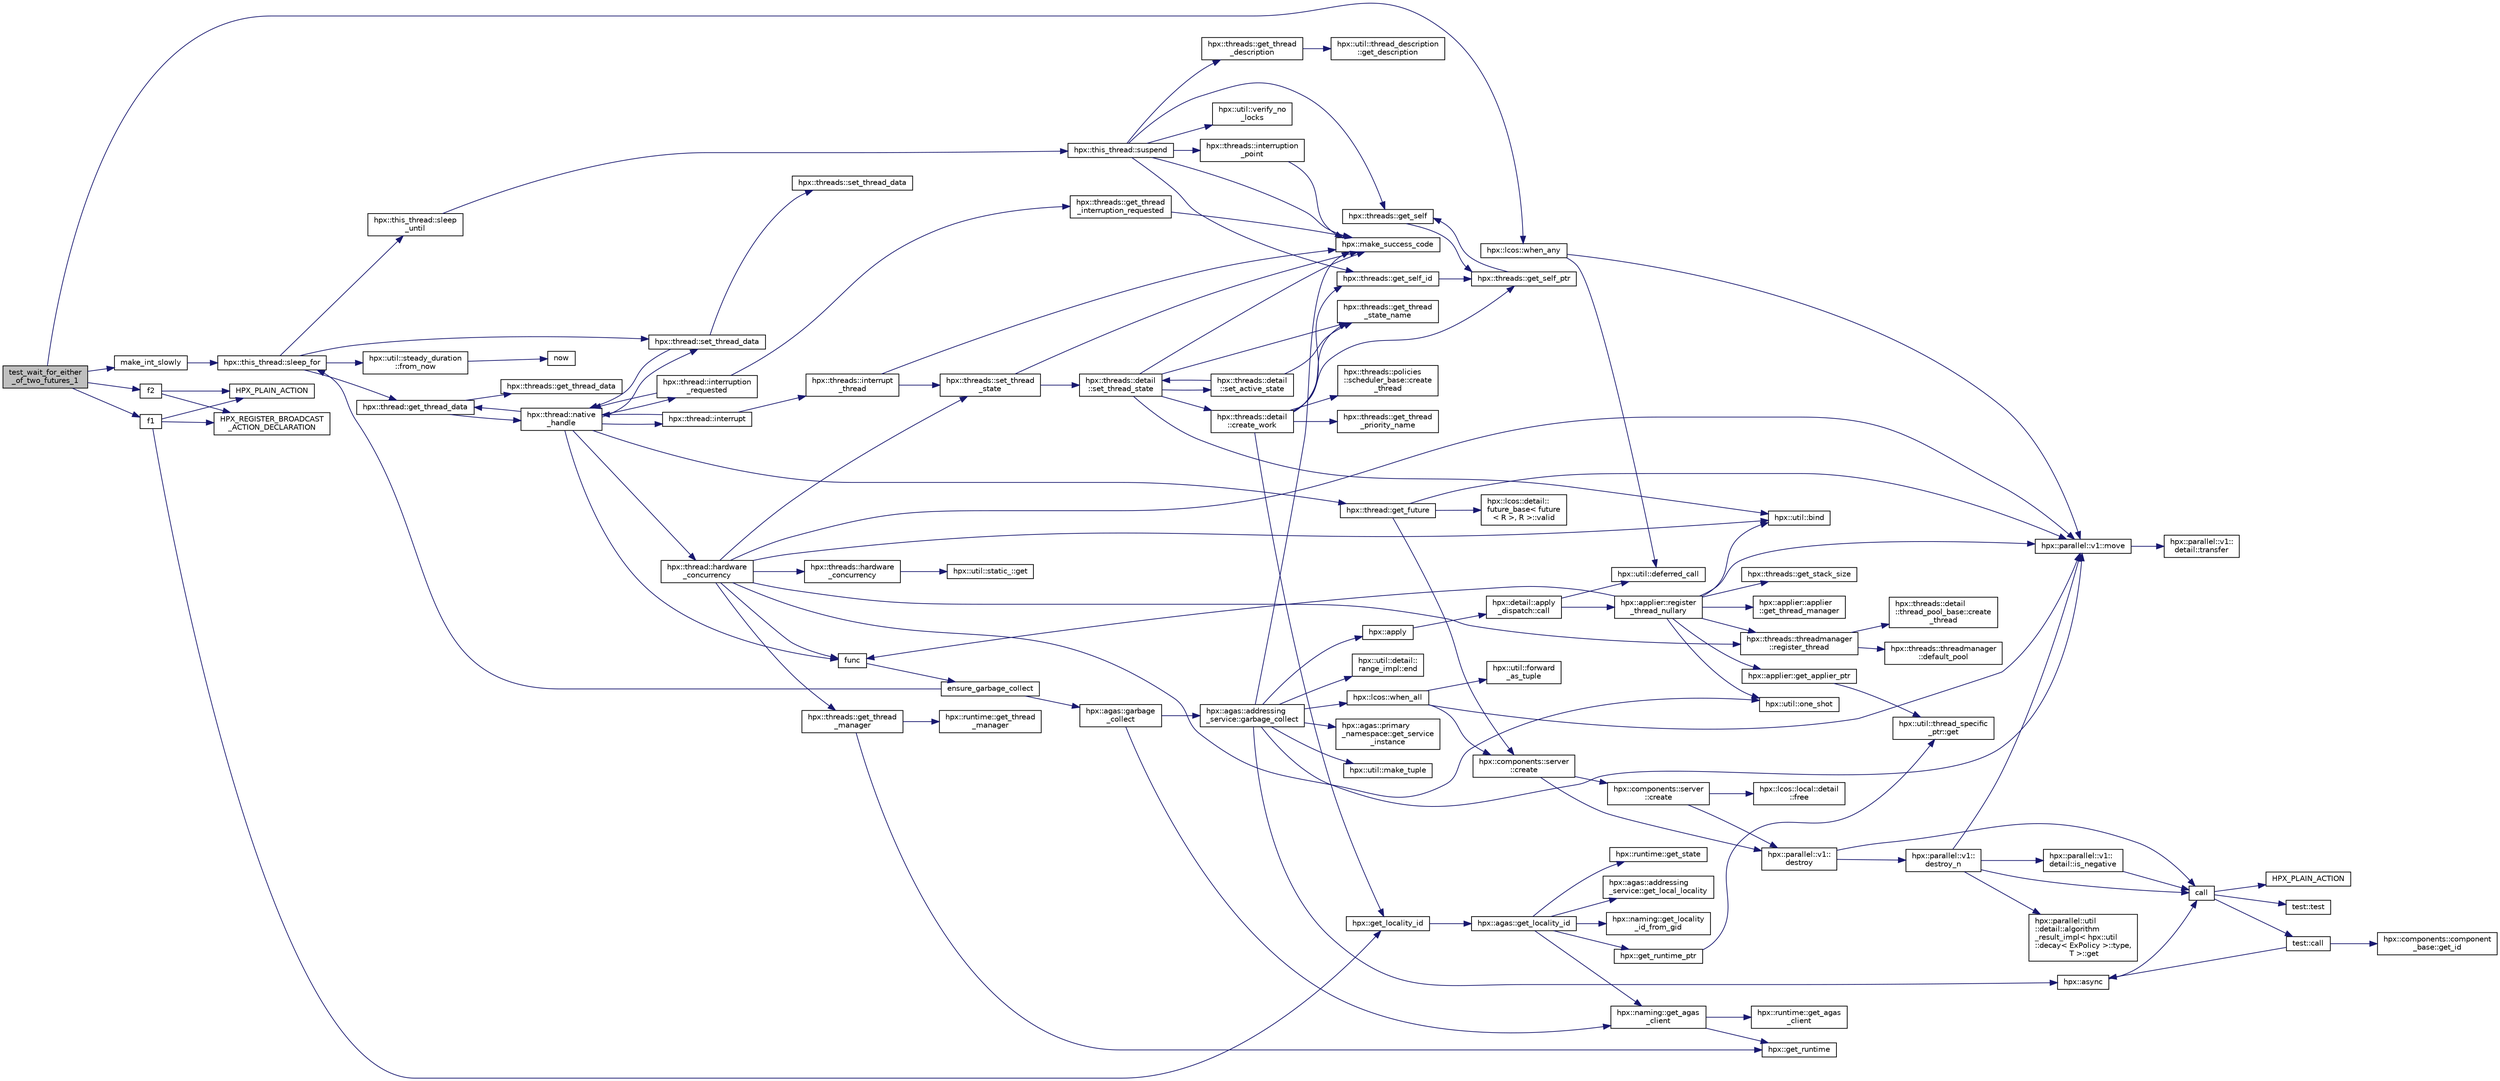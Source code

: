 digraph "test_wait_for_either_of_two_futures_1"
{
  edge [fontname="Helvetica",fontsize="10",labelfontname="Helvetica",labelfontsize="10"];
  node [fontname="Helvetica",fontsize="10",shape=record];
  rankdir="LR";
  Node2308 [label="test_wait_for_either\l_of_two_futures_1",height=0.2,width=0.4,color="black", fillcolor="grey75", style="filled", fontcolor="black"];
  Node2308 -> Node2309 [color="midnightblue",fontsize="10",style="solid",fontname="Helvetica"];
  Node2309 [label="make_int_slowly",height=0.2,width=0.4,color="black", fillcolor="white", style="filled",URL="$d3/d69/shared__future_8cpp.html#a705c7614d231fc70ec236f627c8287f1"];
  Node2309 -> Node2310 [color="midnightblue",fontsize="10",style="solid",fontname="Helvetica"];
  Node2310 [label="hpx::this_thread::sleep_for",height=0.2,width=0.4,color="black", fillcolor="white", style="filled",URL="$d9/d52/namespacehpx_1_1this__thread.html#afc042a5a5fa52eef2d1d177a343435cf"];
  Node2310 -> Node2311 [color="midnightblue",fontsize="10",style="solid",fontname="Helvetica"];
  Node2311 [label="hpx::this_thread::sleep\l_until",height=0.2,width=0.4,color="black", fillcolor="white", style="filled",URL="$d9/d52/namespacehpx_1_1this__thread.html#ae12a853980115b23ff0ab8ca06622658"];
  Node2311 -> Node2312 [color="midnightblue",fontsize="10",style="solid",fontname="Helvetica"];
  Node2312 [label="hpx::this_thread::suspend",height=0.2,width=0.4,color="black", fillcolor="white", style="filled",URL="$d9/d52/namespacehpx_1_1this__thread.html#aca220026fb3014c0881d129fe31c0073"];
  Node2312 -> Node2313 [color="midnightblue",fontsize="10",style="solid",fontname="Helvetica"];
  Node2313 [label="hpx::threads::get_self",height=0.2,width=0.4,color="black", fillcolor="white", style="filled",URL="$d7/d28/namespacehpx_1_1threads.html#a07daf4d6d29233f20d66d41ab7b5b8e8"];
  Node2313 -> Node2314 [color="midnightblue",fontsize="10",style="solid",fontname="Helvetica"];
  Node2314 [label="hpx::threads::get_self_ptr",height=0.2,width=0.4,color="black", fillcolor="white", style="filled",URL="$d7/d28/namespacehpx_1_1threads.html#a22877ae347ad884cde3a51397dad6c53"];
  Node2314 -> Node2313 [color="midnightblue",fontsize="10",style="solid",fontname="Helvetica"];
  Node2312 -> Node2315 [color="midnightblue",fontsize="10",style="solid",fontname="Helvetica"];
  Node2315 [label="hpx::threads::get_self_id",height=0.2,width=0.4,color="black", fillcolor="white", style="filled",URL="$d7/d28/namespacehpx_1_1threads.html#afafe0f900b9fac3d4ed3c747625c1cfe"];
  Node2315 -> Node2314 [color="midnightblue",fontsize="10",style="solid",fontname="Helvetica"];
  Node2312 -> Node2316 [color="midnightblue",fontsize="10",style="solid",fontname="Helvetica"];
  Node2316 [label="hpx::threads::interruption\l_point",height=0.2,width=0.4,color="black", fillcolor="white", style="filled",URL="$d7/d28/namespacehpx_1_1threads.html#ada6ec56a12b050707311d8c628089059"];
  Node2316 -> Node2317 [color="midnightblue",fontsize="10",style="solid",fontname="Helvetica"];
  Node2317 [label="hpx::make_success_code",height=0.2,width=0.4,color="black", fillcolor="white", style="filled",URL="$d8/d83/namespacehpx.html#a0e8512a8f49e2a6c8185061181419d8f",tooltip="Returns error_code(hpx::success, \"success\", mode). "];
  Node2312 -> Node2318 [color="midnightblue",fontsize="10",style="solid",fontname="Helvetica"];
  Node2318 [label="hpx::util::verify_no\l_locks",height=0.2,width=0.4,color="black", fillcolor="white", style="filled",URL="$df/dad/namespacehpx_1_1util.html#ae0e1837ee6f09b79b26c2e788d2e9fc9"];
  Node2312 -> Node2319 [color="midnightblue",fontsize="10",style="solid",fontname="Helvetica"];
  Node2319 [label="hpx::threads::get_thread\l_description",height=0.2,width=0.4,color="black", fillcolor="white", style="filled",URL="$d7/d28/namespacehpx_1_1threads.html#a42fc18a7a680f4e8bc633a4b4c956701"];
  Node2319 -> Node2320 [color="midnightblue",fontsize="10",style="solid",fontname="Helvetica"];
  Node2320 [label="hpx::util::thread_description\l::get_description",height=0.2,width=0.4,color="black", fillcolor="white", style="filled",URL="$df/d9e/structhpx_1_1util_1_1thread__description.html#a8c834e14eca6eb228188022577f9f952"];
  Node2312 -> Node2317 [color="midnightblue",fontsize="10",style="solid",fontname="Helvetica"];
  Node2310 -> Node2321 [color="midnightblue",fontsize="10",style="solid",fontname="Helvetica"];
  Node2321 [label="hpx::util::steady_duration\l::from_now",height=0.2,width=0.4,color="black", fillcolor="white", style="filled",URL="$d9/d4f/classhpx_1_1util_1_1steady__duration.html#a0132206d767cd0f7395507b40111a153"];
  Node2321 -> Node2322 [color="midnightblue",fontsize="10",style="solid",fontname="Helvetica"];
  Node2322 [label="now",height=0.2,width=0.4,color="black", fillcolor="white", style="filled",URL="$de/db3/1d__stencil__1__omp_8cpp.html#a89e9667753dccfac455bd37a7a3a7b16"];
  Node2310 -> Node2323 [color="midnightblue",fontsize="10",style="solid",fontname="Helvetica"];
  Node2323 [label="hpx::thread::get_thread_data",height=0.2,width=0.4,color="black", fillcolor="white", style="filled",URL="$de/d9b/classhpx_1_1thread.html#a4535ef82cec3b953d2c941d20e3e3904"];
  Node2323 -> Node2324 [color="midnightblue",fontsize="10",style="solid",fontname="Helvetica"];
  Node2324 [label="hpx::threads::get_thread_data",height=0.2,width=0.4,color="black", fillcolor="white", style="filled",URL="$d7/d28/namespacehpx_1_1threads.html#a8737931ff6303807225f735b2b384ae4"];
  Node2323 -> Node2325 [color="midnightblue",fontsize="10",style="solid",fontname="Helvetica"];
  Node2325 [label="hpx::thread::native\l_handle",height=0.2,width=0.4,color="black", fillcolor="white", style="filled",URL="$de/d9b/classhpx_1_1thread.html#acf48190d264ab64c1c4ec99d0b421b5a"];
  Node2325 -> Node2326 [color="midnightblue",fontsize="10",style="solid",fontname="Helvetica"];
  Node2326 [label="hpx::thread::hardware\l_concurrency",height=0.2,width=0.4,color="black", fillcolor="white", style="filled",URL="$de/d9b/classhpx_1_1thread.html#a8e4fff210e02485ba493bc3a2a956c03"];
  Node2326 -> Node2327 [color="midnightblue",fontsize="10",style="solid",fontname="Helvetica"];
  Node2327 [label="hpx::threads::hardware\l_concurrency",height=0.2,width=0.4,color="black", fillcolor="white", style="filled",URL="$d7/d28/namespacehpx_1_1threads.html#aa8752a235478d2ad7b5ac467b63ab527"];
  Node2327 -> Node2328 [color="midnightblue",fontsize="10",style="solid",fontname="Helvetica"];
  Node2328 [label="hpx::util::static_::get",height=0.2,width=0.4,color="black", fillcolor="white", style="filled",URL="$d3/dbb/structhpx_1_1util_1_1static__.html#a2967c633948a3bf17a3b5405ef5a8318"];
  Node2326 -> Node2329 [color="midnightblue",fontsize="10",style="solid",fontname="Helvetica"];
  Node2329 [label="func",height=0.2,width=0.4,color="black", fillcolor="white", style="filled",URL="$d8/dfd/id__type__ref__counting__1032_8cpp.html#ab811b86ea5107ffb3351fcaa29d2c652"];
  Node2329 -> Node2330 [color="midnightblue",fontsize="10",style="solid",fontname="Helvetica"];
  Node2330 [label="ensure_garbage_collect",height=0.2,width=0.4,color="black", fillcolor="white", style="filled",URL="$d8/dfd/id__type__ref__counting__1032_8cpp.html#a5264b94bf7c262ac0e521fb290d476d5"];
  Node2330 -> Node2310 [color="midnightblue",fontsize="10",style="solid",fontname="Helvetica"];
  Node2330 -> Node2331 [color="midnightblue",fontsize="10",style="solid",fontname="Helvetica"];
  Node2331 [label="hpx::agas::garbage\l_collect",height=0.2,width=0.4,color="black", fillcolor="white", style="filled",URL="$dc/d54/namespacehpx_1_1agas.html#a951337adc4f9bd6df00a50737468e911"];
  Node2331 -> Node2332 [color="midnightblue",fontsize="10",style="solid",fontname="Helvetica"];
  Node2332 [label="hpx::naming::get_agas\l_client",height=0.2,width=0.4,color="black", fillcolor="white", style="filled",URL="$d4/dc9/namespacehpx_1_1naming.html#a0408fffd5d34b620712a801b0ae3b032"];
  Node2332 -> Node2333 [color="midnightblue",fontsize="10",style="solid",fontname="Helvetica"];
  Node2333 [label="hpx::get_runtime",height=0.2,width=0.4,color="black", fillcolor="white", style="filled",URL="$d8/d83/namespacehpx.html#aef902cc6c7dd3b9fbadf34d1e850a070"];
  Node2332 -> Node2334 [color="midnightblue",fontsize="10",style="solid",fontname="Helvetica"];
  Node2334 [label="hpx::runtime::get_agas\l_client",height=0.2,width=0.4,color="black", fillcolor="white", style="filled",URL="$d0/d7b/classhpx_1_1runtime.html#aeb5dddd30d6b9861669af8ad44d1a96a"];
  Node2331 -> Node2335 [color="midnightblue",fontsize="10",style="solid",fontname="Helvetica"];
  Node2335 [label="hpx::agas::addressing\l_service::garbage_collect",height=0.2,width=0.4,color="black", fillcolor="white", style="filled",URL="$db/d58/structhpx_1_1agas_1_1addressing__service.html#a87dcae0eacf6e62d5103ebf516d86f63"];
  Node2335 -> Node2317 [color="midnightblue",fontsize="10",style="solid",fontname="Helvetica"];
  Node2335 -> Node2336 [color="midnightblue",fontsize="10",style="solid",fontname="Helvetica"];
  Node2336 [label="hpx::agas::primary\l_namespace::get_service\l_instance",height=0.2,width=0.4,color="black", fillcolor="white", style="filled",URL="$d1/d43/structhpx_1_1agas_1_1primary__namespace.html#a7630ff0f30ff8c23b13b4672c5350e2e"];
  Node2335 -> Node2337 [color="midnightblue",fontsize="10",style="solid",fontname="Helvetica"];
  Node2337 [label="hpx::util::make_tuple",height=0.2,width=0.4,color="black", fillcolor="white", style="filled",URL="$df/dad/namespacehpx_1_1util.html#a06fa74211a987d208e013f400a9f5328"];
  Node2335 -> Node2338 [color="midnightblue",fontsize="10",style="solid",fontname="Helvetica"];
  Node2338 [label="hpx::util::detail::\lrange_impl::end",height=0.2,width=0.4,color="black", fillcolor="white", style="filled",URL="$d4/d4a/namespacehpx_1_1util_1_1detail_1_1range__impl.html#afb2ea48b0902f52ee4d8b764807b4316"];
  Node2335 -> Node2339 [color="midnightblue",fontsize="10",style="solid",fontname="Helvetica"];
  Node2339 [label="hpx::apply",height=0.2,width=0.4,color="black", fillcolor="white", style="filled",URL="$d8/d83/namespacehpx.html#aa87762f0db0731d385f3fdfdb25d59fc"];
  Node2339 -> Node2340 [color="midnightblue",fontsize="10",style="solid",fontname="Helvetica"];
  Node2340 [label="hpx::detail::apply\l_dispatch::call",height=0.2,width=0.4,color="black", fillcolor="white", style="filled",URL="$db/de8/structhpx_1_1detail_1_1apply__dispatch.html#a0755fab16d281e74bcff0f8045be9459"];
  Node2340 -> Node2341 [color="midnightblue",fontsize="10",style="solid",fontname="Helvetica"];
  Node2341 [label="hpx::applier::register\l_thread_nullary",height=0.2,width=0.4,color="black", fillcolor="white", style="filled",URL="$d8/dcb/namespacehpx_1_1applier.html#a401cd1145927e58d74d1eb52aaccd936"];
  Node2341 -> Node2342 [color="midnightblue",fontsize="10",style="solid",fontname="Helvetica"];
  Node2342 [label="hpx::applier::get_applier_ptr",height=0.2,width=0.4,color="black", fillcolor="white", style="filled",URL="$d8/dcb/namespacehpx_1_1applier.html#a617483cf2b77ad3a0aa428ade7b35299"];
  Node2342 -> Node2343 [color="midnightblue",fontsize="10",style="solid",fontname="Helvetica"];
  Node2343 [label="hpx::util::thread_specific\l_ptr::get",height=0.2,width=0.4,color="black", fillcolor="white", style="filled",URL="$d4/d4c/structhpx_1_1util_1_1thread__specific__ptr.html#a3b27d8520710478aa41d1f74206bdba9"];
  Node2341 -> Node2329 [color="midnightblue",fontsize="10",style="solid",fontname="Helvetica"];
  Node2341 -> Node2344 [color="midnightblue",fontsize="10",style="solid",fontname="Helvetica"];
  Node2344 [label="hpx::util::bind",height=0.2,width=0.4,color="black", fillcolor="white", style="filled",URL="$df/dad/namespacehpx_1_1util.html#ad844caedf82a0173d6909d910c3e48c6"];
  Node2341 -> Node2345 [color="midnightblue",fontsize="10",style="solid",fontname="Helvetica"];
  Node2345 [label="hpx::util::one_shot",height=0.2,width=0.4,color="black", fillcolor="white", style="filled",URL="$df/dad/namespacehpx_1_1util.html#a273e61be42a72415291e0ec0a4f28c7a"];
  Node2341 -> Node2346 [color="midnightblue",fontsize="10",style="solid",fontname="Helvetica"];
  Node2346 [label="hpx::parallel::v1::move",height=0.2,width=0.4,color="black", fillcolor="white", style="filled",URL="$db/db9/namespacehpx_1_1parallel_1_1v1.html#aa7c4ede081ce786c9d1eb1adff495cfc"];
  Node2346 -> Node2347 [color="midnightblue",fontsize="10",style="solid",fontname="Helvetica"];
  Node2347 [label="hpx::parallel::v1::\ldetail::transfer",height=0.2,width=0.4,color="black", fillcolor="white", style="filled",URL="$d2/ddd/namespacehpx_1_1parallel_1_1v1_1_1detail.html#ab1b56a05e1885ca7cc7ffa1804dd2f3c"];
  Node2341 -> Node2348 [color="midnightblue",fontsize="10",style="solid",fontname="Helvetica"];
  Node2348 [label="hpx::threads::get_stack_size",height=0.2,width=0.4,color="black", fillcolor="white", style="filled",URL="$d7/d28/namespacehpx_1_1threads.html#af597241b3c2785150be206737ca04aa6",tooltip="The get_stack_size function is part of the thread related API. It. "];
  Node2341 -> Node2349 [color="midnightblue",fontsize="10",style="solid",fontname="Helvetica"];
  Node2349 [label="hpx::applier::applier\l::get_thread_manager",height=0.2,width=0.4,color="black", fillcolor="white", style="filled",URL="$da/dcb/classhpx_1_1applier_1_1applier.html#acc36d583973701e573be39da97bba866",tooltip="Access the thread-manager instance associated with this applier. "];
  Node2341 -> Node2350 [color="midnightblue",fontsize="10",style="solid",fontname="Helvetica"];
  Node2350 [label="hpx::threads::threadmanager\l::register_thread",height=0.2,width=0.4,color="black", fillcolor="white", style="filled",URL="$d5/daa/classhpx_1_1threads_1_1threadmanager.html#a7f79c7578e08a60ca45eb276ce8133d8"];
  Node2350 -> Node2351 [color="midnightblue",fontsize="10",style="solid",fontname="Helvetica"];
  Node2351 [label="hpx::threads::threadmanager\l::default_pool",height=0.2,width=0.4,color="black", fillcolor="white", style="filled",URL="$d5/daa/classhpx_1_1threads_1_1threadmanager.html#a851f067d03b5dd1c5e6a9a6a841e05df"];
  Node2350 -> Node2352 [color="midnightblue",fontsize="10",style="solid",fontname="Helvetica"];
  Node2352 [label="hpx::threads::detail\l::thread_pool_base::create\l_thread",height=0.2,width=0.4,color="black", fillcolor="white", style="filled",URL="$de/dae/classhpx_1_1threads_1_1detail_1_1thread__pool__base.html#ad35d3779eef6f4528e62a26d71b34b34"];
  Node2340 -> Node2353 [color="midnightblue",fontsize="10",style="solid",fontname="Helvetica"];
  Node2353 [label="hpx::util::deferred_call",height=0.2,width=0.4,color="black", fillcolor="white", style="filled",URL="$df/dad/namespacehpx_1_1util.html#acdded623c658a7a3436f7e76bc9d881c"];
  Node2335 -> Node2346 [color="midnightblue",fontsize="10",style="solid",fontname="Helvetica"];
  Node2335 -> Node2354 [color="midnightblue",fontsize="10",style="solid",fontname="Helvetica"];
  Node2354 [label="hpx::async",height=0.2,width=0.4,color="black", fillcolor="white", style="filled",URL="$d8/d83/namespacehpx.html#acb7d8e37b73b823956ce144f9a57eaa4"];
  Node2354 -> Node2355 [color="midnightblue",fontsize="10",style="solid",fontname="Helvetica"];
  Node2355 [label="call",height=0.2,width=0.4,color="black", fillcolor="white", style="filled",URL="$d2/d67/promise__1620_8cpp.html#a58357f0b82bc761e1d0b9091ed563a70"];
  Node2355 -> Node2356 [color="midnightblue",fontsize="10",style="solid",fontname="Helvetica"];
  Node2356 [label="test::test",height=0.2,width=0.4,color="black", fillcolor="white", style="filled",URL="$d8/d89/structtest.html#ab42d5ece712d716b04cb3f686f297a26"];
  Node2355 -> Node2357 [color="midnightblue",fontsize="10",style="solid",fontname="Helvetica"];
  Node2357 [label="HPX_PLAIN_ACTION",height=0.2,width=0.4,color="black", fillcolor="white", style="filled",URL="$d2/d67/promise__1620_8cpp.html#ab96aab827a4b1fcaf66cfe0ba83fef23"];
  Node2355 -> Node2358 [color="midnightblue",fontsize="10",style="solid",fontname="Helvetica"];
  Node2358 [label="test::call",height=0.2,width=0.4,color="black", fillcolor="white", style="filled",URL="$d8/d89/structtest.html#aeb29e7ed6518b9426ccf1344c52620ae"];
  Node2358 -> Node2354 [color="midnightblue",fontsize="10",style="solid",fontname="Helvetica"];
  Node2358 -> Node2359 [color="midnightblue",fontsize="10",style="solid",fontname="Helvetica"];
  Node2359 [label="hpx::components::component\l_base::get_id",height=0.2,width=0.4,color="black", fillcolor="white", style="filled",URL="$d2/de6/classhpx_1_1components_1_1component__base.html#a4c8fd93514039bdf01c48d66d82b19cd"];
  Node2335 -> Node2360 [color="midnightblue",fontsize="10",style="solid",fontname="Helvetica"];
  Node2360 [label="hpx::lcos::when_all",height=0.2,width=0.4,color="black", fillcolor="white", style="filled",URL="$d2/dc9/namespacehpx_1_1lcos.html#a1a6fb024d8690923fb185d5aee204d54"];
  Node2360 -> Node2361 [color="midnightblue",fontsize="10",style="solid",fontname="Helvetica"];
  Node2361 [label="hpx::util::forward\l_as_tuple",height=0.2,width=0.4,color="black", fillcolor="white", style="filled",URL="$df/dad/namespacehpx_1_1util.html#ab7c31e3f24c3302a4f67b6735a6fa597"];
  Node2360 -> Node2346 [color="midnightblue",fontsize="10",style="solid",fontname="Helvetica"];
  Node2360 -> Node2362 [color="midnightblue",fontsize="10",style="solid",fontname="Helvetica"];
  Node2362 [label="hpx::components::server\l::create",height=0.2,width=0.4,color="black", fillcolor="white", style="filled",URL="$d2/da2/namespacehpx_1_1components_1_1server.html#ac776c89f3d68ceb910e8cee9fa937ab4",tooltip="Create arrays of components using their default constructor. "];
  Node2362 -> Node2363 [color="midnightblue",fontsize="10",style="solid",fontname="Helvetica"];
  Node2363 [label="hpx::components::server\l::create",height=0.2,width=0.4,color="black", fillcolor="white", style="filled",URL="$d2/da2/namespacehpx_1_1components_1_1server.html#a77d26de181c97b444565e230577981bd"];
  Node2363 -> Node2364 [color="midnightblue",fontsize="10",style="solid",fontname="Helvetica"];
  Node2364 [label="hpx::lcos::local::detail\l::free",height=0.2,width=0.4,color="black", fillcolor="white", style="filled",URL="$d4/dcb/namespacehpx_1_1lcos_1_1local_1_1detail.html#a55a940f019734e9bb045dc123cd80e48"];
  Node2363 -> Node2365 [color="midnightblue",fontsize="10",style="solid",fontname="Helvetica"];
  Node2365 [label="hpx::parallel::v1::\ldestroy",height=0.2,width=0.4,color="black", fillcolor="white", style="filled",URL="$db/db9/namespacehpx_1_1parallel_1_1v1.html#acf303558375048e8a7cc9a2c2e09477f"];
  Node2365 -> Node2355 [color="midnightblue",fontsize="10",style="solid",fontname="Helvetica"];
  Node2365 -> Node2366 [color="midnightblue",fontsize="10",style="solid",fontname="Helvetica"];
  Node2366 [label="hpx::parallel::v1::\ldestroy_n",height=0.2,width=0.4,color="black", fillcolor="white", style="filled",URL="$db/db9/namespacehpx_1_1parallel_1_1v1.html#a71d0691132a300690163f5636bcd5bd3"];
  Node2366 -> Node2367 [color="midnightblue",fontsize="10",style="solid",fontname="Helvetica"];
  Node2367 [label="hpx::parallel::v1::\ldetail::is_negative",height=0.2,width=0.4,color="black", fillcolor="white", style="filled",URL="$d2/ddd/namespacehpx_1_1parallel_1_1v1_1_1detail.html#adf2e40fc4b20ad0fd442ee3118a4d527"];
  Node2367 -> Node2355 [color="midnightblue",fontsize="10",style="solid",fontname="Helvetica"];
  Node2366 -> Node2368 [color="midnightblue",fontsize="10",style="solid",fontname="Helvetica"];
  Node2368 [label="hpx::parallel::util\l::detail::algorithm\l_result_impl\< hpx::util\l::decay\< ExPolicy \>::type,\l T \>::get",height=0.2,width=0.4,color="black", fillcolor="white", style="filled",URL="$d2/d42/structhpx_1_1parallel_1_1util_1_1detail_1_1algorithm__result__impl.html#ab5b051e8ec74eff5e0e62fd63f5d377e"];
  Node2366 -> Node2346 [color="midnightblue",fontsize="10",style="solid",fontname="Helvetica"];
  Node2366 -> Node2355 [color="midnightblue",fontsize="10",style="solid",fontname="Helvetica"];
  Node2362 -> Node2365 [color="midnightblue",fontsize="10",style="solid",fontname="Helvetica"];
  Node2326 -> Node2344 [color="midnightblue",fontsize="10",style="solid",fontname="Helvetica"];
  Node2326 -> Node2345 [color="midnightblue",fontsize="10",style="solid",fontname="Helvetica"];
  Node2326 -> Node2346 [color="midnightblue",fontsize="10",style="solid",fontname="Helvetica"];
  Node2326 -> Node2369 [color="midnightblue",fontsize="10",style="solid",fontname="Helvetica"];
  Node2369 [label="hpx::threads::get_thread\l_manager",height=0.2,width=0.4,color="black", fillcolor="white", style="filled",URL="$d7/d28/namespacehpx_1_1threads.html#a076973c3a53beadde7d967e22c4f6cce"];
  Node2369 -> Node2333 [color="midnightblue",fontsize="10",style="solid",fontname="Helvetica"];
  Node2369 -> Node2370 [color="midnightblue",fontsize="10",style="solid",fontname="Helvetica"];
  Node2370 [label="hpx::runtime::get_thread\l_manager",height=0.2,width=0.4,color="black", fillcolor="white", style="filled",URL="$d0/d7b/classhpx_1_1runtime.html#a865b12d57fcd44a8d3dda3e35414f563"];
  Node2326 -> Node2350 [color="midnightblue",fontsize="10",style="solid",fontname="Helvetica"];
  Node2326 -> Node2371 [color="midnightblue",fontsize="10",style="solid",fontname="Helvetica"];
  Node2371 [label="hpx::threads::set_thread\l_state",height=0.2,width=0.4,color="black", fillcolor="white", style="filled",URL="$d7/d28/namespacehpx_1_1threads.html#ac0690ad16ad778bcc79dcd727cc33025",tooltip="Set the thread state of the thread referenced by the thread_id id. "];
  Node2371 -> Node2317 [color="midnightblue",fontsize="10",style="solid",fontname="Helvetica"];
  Node2371 -> Node2372 [color="midnightblue",fontsize="10",style="solid",fontname="Helvetica"];
  Node2372 [label="hpx::threads::detail\l::set_thread_state",height=0.2,width=0.4,color="black", fillcolor="white", style="filled",URL="$d2/dd1/namespacehpx_1_1threads_1_1detail.html#af85ddc854c4a149bf1738eb1b111b9ab"];
  Node2372 -> Node2373 [color="midnightblue",fontsize="10",style="solid",fontname="Helvetica"];
  Node2373 [label="hpx::threads::get_thread\l_state_name",height=0.2,width=0.4,color="black", fillcolor="white", style="filled",URL="$d7/d28/namespacehpx_1_1threads.html#a26f91ea8d2195f165c033241c5cd11db"];
  Node2372 -> Node2317 [color="midnightblue",fontsize="10",style="solid",fontname="Helvetica"];
  Node2372 -> Node2344 [color="midnightblue",fontsize="10",style="solid",fontname="Helvetica"];
  Node2372 -> Node2374 [color="midnightblue",fontsize="10",style="solid",fontname="Helvetica"];
  Node2374 [label="hpx::threads::detail\l::set_active_state",height=0.2,width=0.4,color="black", fillcolor="white", style="filled",URL="$d2/dd1/namespacehpx_1_1threads_1_1detail.html#a45884a5bf04ad66a4f259231a3947e76"];
  Node2374 -> Node2373 [color="midnightblue",fontsize="10",style="solid",fontname="Helvetica"];
  Node2374 -> Node2372 [color="midnightblue",fontsize="10",style="solid",fontname="Helvetica"];
  Node2372 -> Node2375 [color="midnightblue",fontsize="10",style="solid",fontname="Helvetica"];
  Node2375 [label="hpx::threads::detail\l::create_work",height=0.2,width=0.4,color="black", fillcolor="white", style="filled",URL="$d2/dd1/namespacehpx_1_1threads_1_1detail.html#ae22384a3c1b1a1940032fad068fb54b1"];
  Node2375 -> Node2373 [color="midnightblue",fontsize="10",style="solid",fontname="Helvetica"];
  Node2375 -> Node2376 [color="midnightblue",fontsize="10",style="solid",fontname="Helvetica"];
  Node2376 [label="hpx::threads::get_thread\l_priority_name",height=0.2,width=0.4,color="black", fillcolor="white", style="filled",URL="$d7/d28/namespacehpx_1_1threads.html#a9c6b2fec0c1cf5b06ff83ce756ca6d42"];
  Node2375 -> Node2314 [color="midnightblue",fontsize="10",style="solid",fontname="Helvetica"];
  Node2375 -> Node2315 [color="midnightblue",fontsize="10",style="solid",fontname="Helvetica"];
  Node2375 -> Node2377 [color="midnightblue",fontsize="10",style="solid",fontname="Helvetica"];
  Node2377 [label="hpx::get_locality_id",height=0.2,width=0.4,color="black", fillcolor="white", style="filled",URL="$d8/d83/namespacehpx.html#a158d7c54a657bb364c1704033010697b",tooltip="Return the number of the locality this function is being called from. "];
  Node2377 -> Node2378 [color="midnightblue",fontsize="10",style="solid",fontname="Helvetica"];
  Node2378 [label="hpx::agas::get_locality_id",height=0.2,width=0.4,color="black", fillcolor="white", style="filled",URL="$dc/d54/namespacehpx_1_1agas.html#a491cc2ddecdf0f1a9129900caa6a4d3e"];
  Node2378 -> Node2379 [color="midnightblue",fontsize="10",style="solid",fontname="Helvetica"];
  Node2379 [label="hpx::get_runtime_ptr",height=0.2,width=0.4,color="black", fillcolor="white", style="filled",URL="$d8/d83/namespacehpx.html#af29daf2bb3e01b4d6495a1742b6cce64"];
  Node2379 -> Node2343 [color="midnightblue",fontsize="10",style="solid",fontname="Helvetica"];
  Node2378 -> Node2380 [color="midnightblue",fontsize="10",style="solid",fontname="Helvetica"];
  Node2380 [label="hpx::runtime::get_state",height=0.2,width=0.4,color="black", fillcolor="white", style="filled",URL="$d0/d7b/classhpx_1_1runtime.html#ab405f80e060dac95d624520f38b0524c"];
  Node2378 -> Node2332 [color="midnightblue",fontsize="10",style="solid",fontname="Helvetica"];
  Node2378 -> Node2381 [color="midnightblue",fontsize="10",style="solid",fontname="Helvetica"];
  Node2381 [label="hpx::agas::addressing\l_service::get_local_locality",height=0.2,width=0.4,color="black", fillcolor="white", style="filled",URL="$db/d58/structhpx_1_1agas_1_1addressing__service.html#ab52c19a37c2a7a006c6c15f90ad0539c"];
  Node2378 -> Node2382 [color="midnightblue",fontsize="10",style="solid",fontname="Helvetica"];
  Node2382 [label="hpx::naming::get_locality\l_id_from_gid",height=0.2,width=0.4,color="black", fillcolor="white", style="filled",URL="$d4/dc9/namespacehpx_1_1naming.html#a7fd43037784560bd04fda9b49e33529f"];
  Node2375 -> Node2383 [color="midnightblue",fontsize="10",style="solid",fontname="Helvetica"];
  Node2383 [label="hpx::threads::policies\l::scheduler_base::create\l_thread",height=0.2,width=0.4,color="black", fillcolor="white", style="filled",URL="$dd/d7e/structhpx_1_1threads_1_1policies_1_1scheduler__base.html#ad3b05cd7f363cc8e8410ce368c3794e0"];
  Node2325 -> Node2384 [color="midnightblue",fontsize="10",style="solid",fontname="Helvetica"];
  Node2384 [label="hpx::thread::interrupt",height=0.2,width=0.4,color="black", fillcolor="white", style="filled",URL="$de/d9b/classhpx_1_1thread.html#ac34d0d033aa743c476a79dbc2e1a8a39"];
  Node2384 -> Node2385 [color="midnightblue",fontsize="10",style="solid",fontname="Helvetica"];
  Node2385 [label="hpx::threads::interrupt\l_thread",height=0.2,width=0.4,color="black", fillcolor="white", style="filled",URL="$d7/d28/namespacehpx_1_1threads.html#a6bdda1a2aab61b9b13d274b5155d7e73"];
  Node2385 -> Node2317 [color="midnightblue",fontsize="10",style="solid",fontname="Helvetica"];
  Node2385 -> Node2371 [color="midnightblue",fontsize="10",style="solid",fontname="Helvetica"];
  Node2384 -> Node2325 [color="midnightblue",fontsize="10",style="solid",fontname="Helvetica"];
  Node2325 -> Node2386 [color="midnightblue",fontsize="10",style="solid",fontname="Helvetica"];
  Node2386 [label="hpx::thread::interruption\l_requested",height=0.2,width=0.4,color="black", fillcolor="white", style="filled",URL="$de/d9b/classhpx_1_1thread.html#a33276bb4c20bbb0b1978944e18ef71b8"];
  Node2386 -> Node2387 [color="midnightblue",fontsize="10",style="solid",fontname="Helvetica"];
  Node2387 [label="hpx::threads::get_thread\l_interruption_requested",height=0.2,width=0.4,color="black", fillcolor="white", style="filled",URL="$d7/d28/namespacehpx_1_1threads.html#ae64a7fdb8b5c8bac7be0c8282672a03b"];
  Node2387 -> Node2317 [color="midnightblue",fontsize="10",style="solid",fontname="Helvetica"];
  Node2386 -> Node2325 [color="midnightblue",fontsize="10",style="solid",fontname="Helvetica"];
  Node2325 -> Node2388 [color="midnightblue",fontsize="10",style="solid",fontname="Helvetica"];
  Node2388 [label="hpx::thread::get_future",height=0.2,width=0.4,color="black", fillcolor="white", style="filled",URL="$de/d9b/classhpx_1_1thread.html#a87fdb0d8da826366fc190ed224900a64"];
  Node2388 -> Node2389 [color="midnightblue",fontsize="10",style="solid",fontname="Helvetica"];
  Node2389 [label="hpx::lcos::detail::\lfuture_base\< future\l\< R \>, R \>::valid",height=0.2,width=0.4,color="black", fillcolor="white", style="filled",URL="$d5/dd7/classhpx_1_1lcos_1_1detail_1_1future__base.html#aaf7beb7374815614363033bd96573e75"];
  Node2388 -> Node2362 [color="midnightblue",fontsize="10",style="solid",fontname="Helvetica"];
  Node2388 -> Node2346 [color="midnightblue",fontsize="10",style="solid",fontname="Helvetica"];
  Node2325 -> Node2323 [color="midnightblue",fontsize="10",style="solid",fontname="Helvetica"];
  Node2325 -> Node2390 [color="midnightblue",fontsize="10",style="solid",fontname="Helvetica"];
  Node2390 [label="hpx::thread::set_thread_data",height=0.2,width=0.4,color="black", fillcolor="white", style="filled",URL="$de/d9b/classhpx_1_1thread.html#a7317a3cf5251f3b33c990449570d4cea"];
  Node2390 -> Node2391 [color="midnightblue",fontsize="10",style="solid",fontname="Helvetica"];
  Node2391 [label="hpx::threads::set_thread_data",height=0.2,width=0.4,color="black", fillcolor="white", style="filled",URL="$d7/d28/namespacehpx_1_1threads.html#a00a625acc149fce3ae38e4340454acf7"];
  Node2390 -> Node2325 [color="midnightblue",fontsize="10",style="solid",fontname="Helvetica"];
  Node2325 -> Node2329 [color="midnightblue",fontsize="10",style="solid",fontname="Helvetica"];
  Node2310 -> Node2390 [color="midnightblue",fontsize="10",style="solid",fontname="Helvetica"];
  Node2308 -> Node2392 [color="midnightblue",fontsize="10",style="solid",fontname="Helvetica"];
  Node2392 [label="f1",height=0.2,width=0.4,color="black", fillcolor="white", style="filled",URL="$d8/d8b/broadcast_8cpp.html#a1751fbd41f2529b84514a9dbd767959a"];
  Node2392 -> Node2377 [color="midnightblue",fontsize="10",style="solid",fontname="Helvetica"];
  Node2392 -> Node2393 [color="midnightblue",fontsize="10",style="solid",fontname="Helvetica"];
  Node2393 [label="HPX_PLAIN_ACTION",height=0.2,width=0.4,color="black", fillcolor="white", style="filled",URL="$d8/d8b/broadcast_8cpp.html#a19685a0394ce6a99351f7a679f6eeefc"];
  Node2392 -> Node2394 [color="midnightblue",fontsize="10",style="solid",fontname="Helvetica"];
  Node2394 [label="HPX_REGISTER_BROADCAST\l_ACTION_DECLARATION",height=0.2,width=0.4,color="black", fillcolor="white", style="filled",URL="$d7/d38/addressing__service_8cpp.html#a573d764d9cb34eec46a4bdffcf07875f"];
  Node2308 -> Node2395 [color="midnightblue",fontsize="10",style="solid",fontname="Helvetica"];
  Node2395 [label="f2",height=0.2,width=0.4,color="black", fillcolor="white", style="filled",URL="$d8/d8b/broadcast_8cpp.html#a90b718127ae383af9c1b52fb8d5e1166"];
  Node2395 -> Node2393 [color="midnightblue",fontsize="10",style="solid",fontname="Helvetica"];
  Node2395 -> Node2394 [color="midnightblue",fontsize="10",style="solid",fontname="Helvetica"];
  Node2308 -> Node2396 [color="midnightblue",fontsize="10",style="solid",fontname="Helvetica"];
  Node2396 [label="hpx::lcos::when_any",height=0.2,width=0.4,color="black", fillcolor="white", style="filled",URL="$d2/dc9/namespacehpx_1_1lcos.html#a7153aebe3b8b8da116190c6bcff567b1"];
  Node2396 -> Node2346 [color="midnightblue",fontsize="10",style="solid",fontname="Helvetica"];
  Node2396 -> Node2353 [color="midnightblue",fontsize="10",style="solid",fontname="Helvetica"];
}
